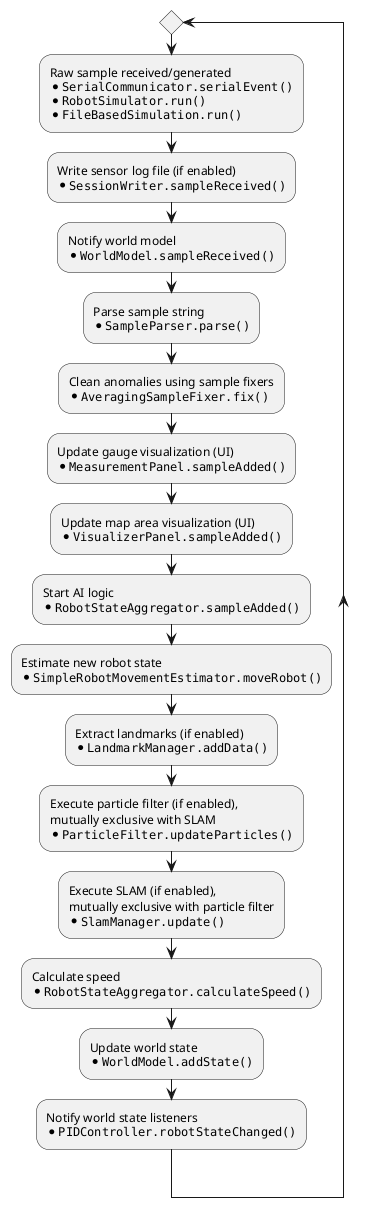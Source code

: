 @startuml

repeat

  :Raw sample received/generated
  * ""SerialCommunicator.serialEvent()""
  * ""RobotSimulator.run()""
  * ""FileBasedSimulation.run()"";

  :Write sensor log file (if enabled)
  * ""SessionWriter.sampleReceived()"";

  :Notify world model
  * ""WorldModel.sampleReceived()"";

  :Parse sample string
  * ""SampleParser.parse()"";

  :Clean anomalies using sample fixers
  * ""AveragingSampleFixer.fix()"";

  :Update gauge visualization (UI)
  * ""MeasurementPanel.sampleAdded()"";

  :Update map area visualization (UI)
  * ""VisualizerPanel.sampleAdded()"";

  :Start AI logic
  * ""RobotStateAggregator.sampleAdded()"";

  :Estimate new robot state
  * ""SimpleRobotMovementEstimator.moveRobot()"";

  :Extract landmarks (if enabled)
  * ""LandmarkManager.addData()"";

  :Execute particle filter (if enabled),
  mutually exclusive with SLAM
  * ""ParticleFilter.updateParticles()"";

  :Execute SLAM (if enabled),
  mutually exclusive with particle filter
  * ""SlamManager.update()"";

  :Calculate speed
  * ""RobotStateAggregator.calculateSpeed()"";

  :Update world state
  * ""WorldModel.addState()"";
  
  :Notify world state listeners
  * ""PIDController.robotStateChanged()"";


@enduml